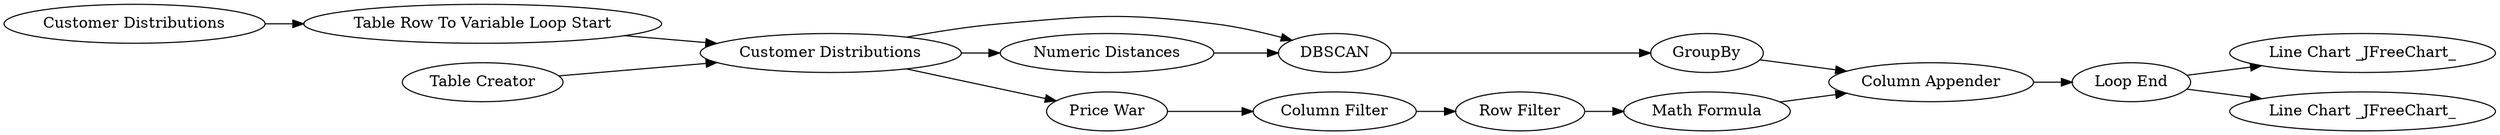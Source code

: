 digraph {
	"-1487532157689035223_9" [label="Line Chart _JFreeChart_"]
	"-1487532157689035223_12" [label="Column Filter"]
	"-1487532157689035223_14" [label=DBSCAN]
	"-1487532157689035223_20" [label="Table Row To Variable Loop Start"]
	"-1487532157689035223_10" [label="Price War"]
	"-1487532157689035223_19" [label="Column Appender"]
	"-1487532157689035223_15" [label="Numeric Distances"]
	"-1487532157689035223_16" [label=GroupBy]
	"-1487532157689035223_3" [label="Customer Distributions"]
	"-1487532157689035223_8" [label="Loop End"]
	"-1487532157689035223_1" [label="Customer Distributions"]
	"-1487532157689035223_5" [label="Table Creator"]
	"-1487532157689035223_13" [label="Math Formula"]
	"-1487532157689035223_11" [label="Row Filter"]
	"-1487532157689035223_18" [label="Line Chart _JFreeChart_"]
	"-1487532157689035223_11" -> "-1487532157689035223_13"
	"-1487532157689035223_3" -> "-1487532157689035223_15"
	"-1487532157689035223_19" -> "-1487532157689035223_8"
	"-1487532157689035223_5" -> "-1487532157689035223_3"
	"-1487532157689035223_8" -> "-1487532157689035223_9"
	"-1487532157689035223_15" -> "-1487532157689035223_14"
	"-1487532157689035223_20" -> "-1487532157689035223_3"
	"-1487532157689035223_8" -> "-1487532157689035223_18"
	"-1487532157689035223_3" -> "-1487532157689035223_10"
	"-1487532157689035223_13" -> "-1487532157689035223_19"
	"-1487532157689035223_1" -> "-1487532157689035223_20"
	"-1487532157689035223_16" -> "-1487532157689035223_19"
	"-1487532157689035223_14" -> "-1487532157689035223_16"
	"-1487532157689035223_3" -> "-1487532157689035223_14"
	"-1487532157689035223_12" -> "-1487532157689035223_11"
	"-1487532157689035223_10" -> "-1487532157689035223_12"
	rankdir=LR
}
